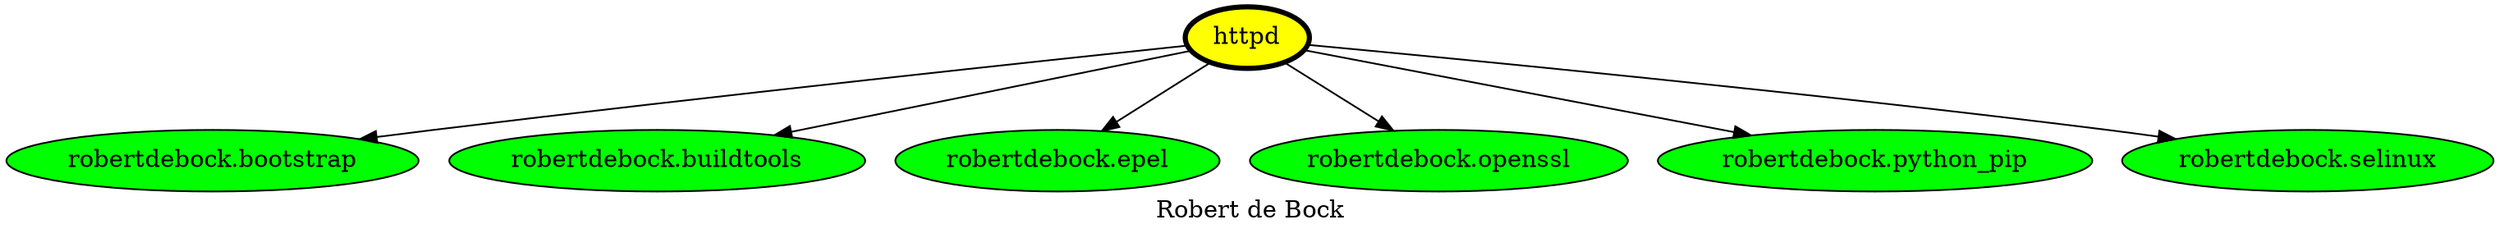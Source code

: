digraph PhiloDilemma {
  label = "Robert de Bock" ;
  overlap=false
  {
    "httpd" [fillcolor=yellow style=filled penwidth=3]
    "robertdebock.bootstrap" [fillcolor=green style=filled]
    "robertdebock.buildtools" [fillcolor=green style=filled]
    "robertdebock.epel" [fillcolor=green style=filled]
    "robertdebock.openssl" [fillcolor=green style=filled]
    "robertdebock.python_pip" [fillcolor=green style=filled]
    "robertdebock.selinux" [fillcolor=green style=filled]
  }
  "httpd" -> "robertdebock.bootstrap"
  "httpd" -> "robertdebock.buildtools"
  "httpd" -> "robertdebock.epel"
  "httpd" -> "robertdebock.openssl"
  "httpd" -> "robertdebock.python_pip"
  "httpd" -> "robertdebock.selinux"
}
